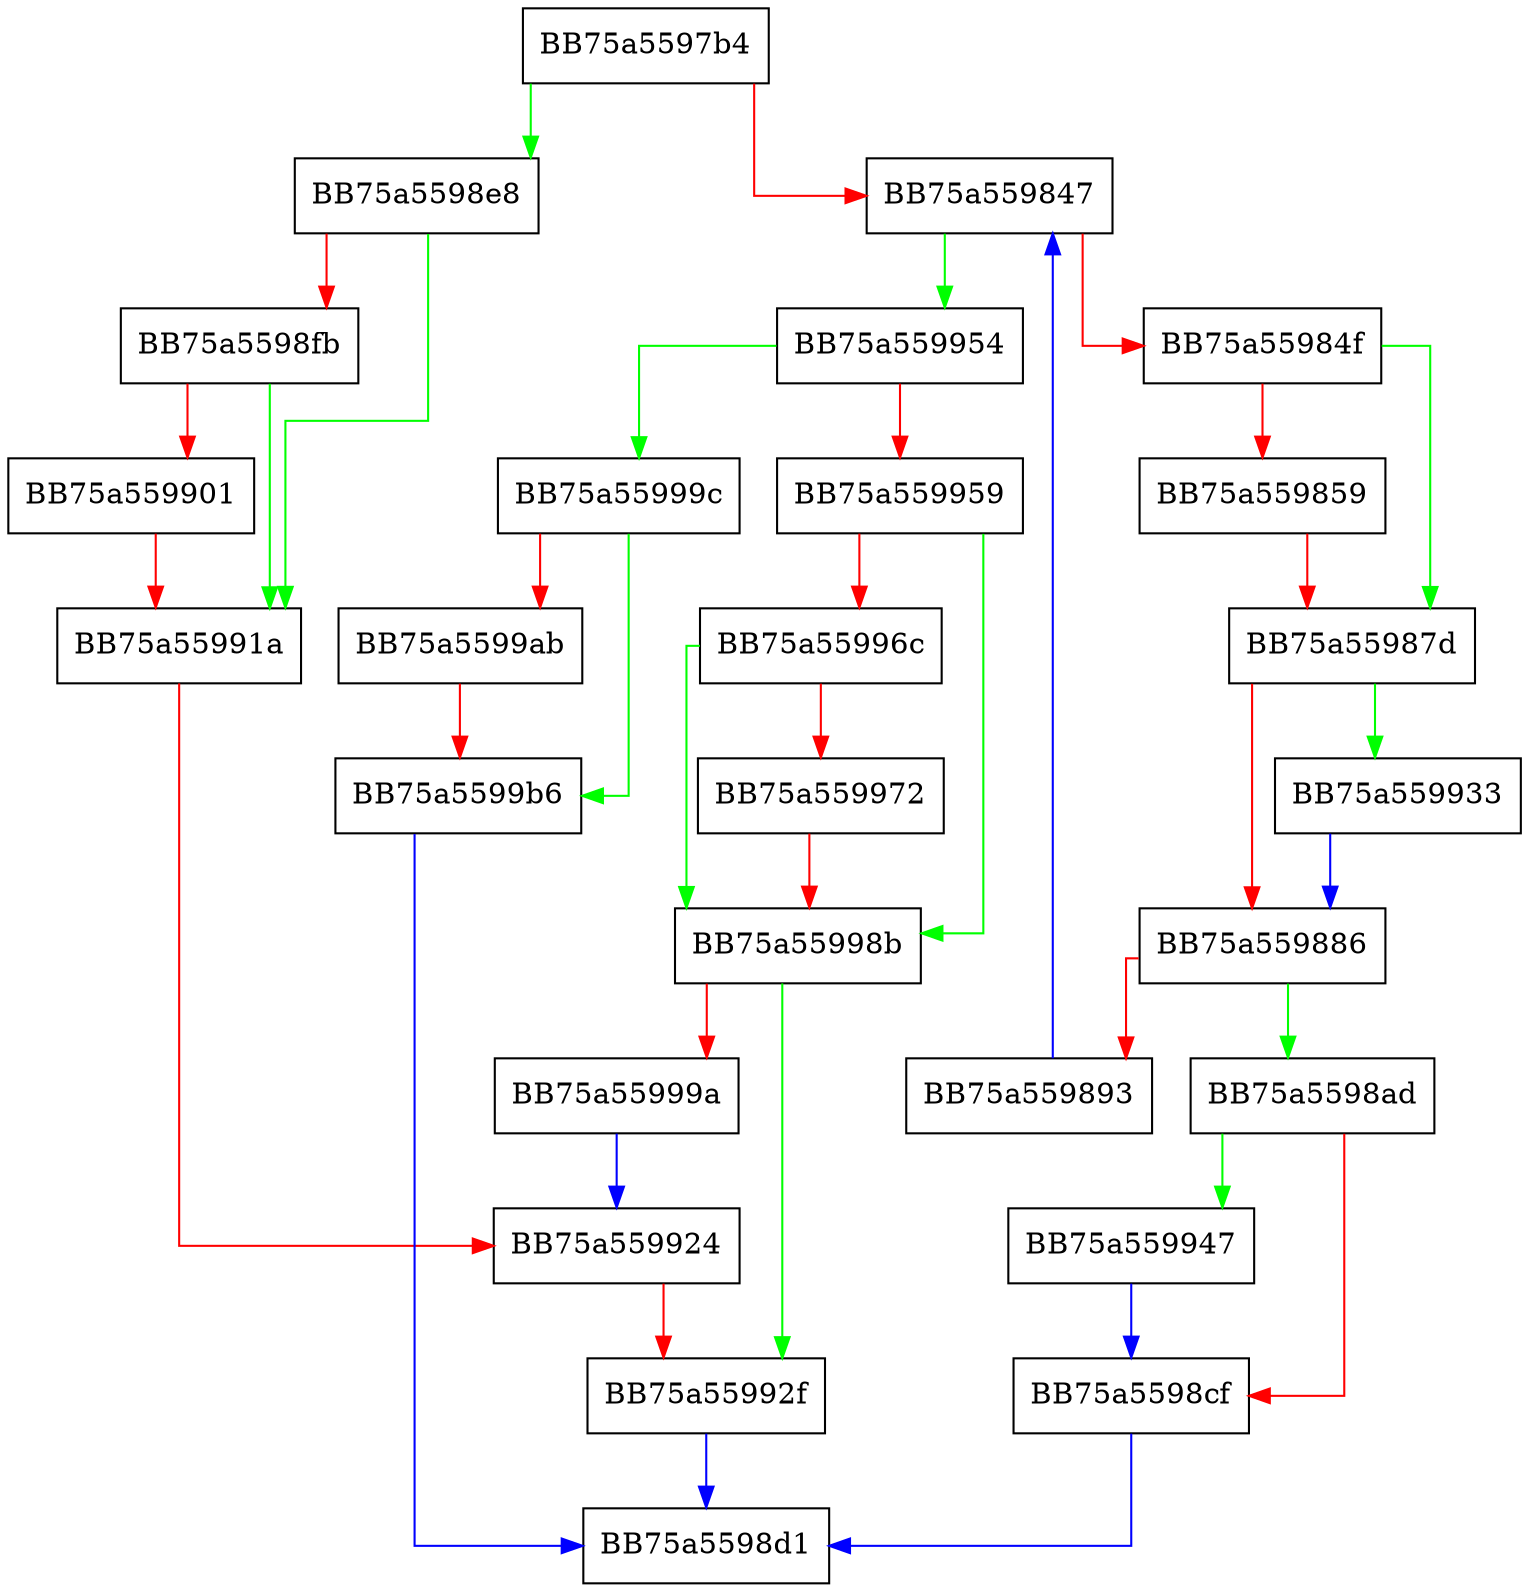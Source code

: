 digraph GetNormalFileMap {
  node [shape="box"];
  graph [splines=ortho];
  BB75a5597b4 -> BB75a5598e8 [color="green"];
  BB75a5597b4 -> BB75a559847 [color="red"];
  BB75a559847 -> BB75a559954 [color="green"];
  BB75a559847 -> BB75a55984f [color="red"];
  BB75a55984f -> BB75a55987d [color="green"];
  BB75a55984f -> BB75a559859 [color="red"];
  BB75a559859 -> BB75a55987d [color="red"];
  BB75a55987d -> BB75a559933 [color="green"];
  BB75a55987d -> BB75a559886 [color="red"];
  BB75a559886 -> BB75a5598ad [color="green"];
  BB75a559886 -> BB75a559893 [color="red"];
  BB75a559893 -> BB75a559847 [color="blue"];
  BB75a5598ad -> BB75a559947 [color="green"];
  BB75a5598ad -> BB75a5598cf [color="red"];
  BB75a5598cf -> BB75a5598d1 [color="blue"];
  BB75a5598e8 -> BB75a55991a [color="green"];
  BB75a5598e8 -> BB75a5598fb [color="red"];
  BB75a5598fb -> BB75a55991a [color="green"];
  BB75a5598fb -> BB75a559901 [color="red"];
  BB75a559901 -> BB75a55991a [color="red"];
  BB75a55991a -> BB75a559924 [color="red"];
  BB75a559924 -> BB75a55992f [color="red"];
  BB75a55992f -> BB75a5598d1 [color="blue"];
  BB75a559933 -> BB75a559886 [color="blue"];
  BB75a559947 -> BB75a5598cf [color="blue"];
  BB75a559954 -> BB75a55999c [color="green"];
  BB75a559954 -> BB75a559959 [color="red"];
  BB75a559959 -> BB75a55998b [color="green"];
  BB75a559959 -> BB75a55996c [color="red"];
  BB75a55996c -> BB75a55998b [color="green"];
  BB75a55996c -> BB75a559972 [color="red"];
  BB75a559972 -> BB75a55998b [color="red"];
  BB75a55998b -> BB75a55992f [color="green"];
  BB75a55998b -> BB75a55999a [color="red"];
  BB75a55999a -> BB75a559924 [color="blue"];
  BB75a55999c -> BB75a5599b6 [color="green"];
  BB75a55999c -> BB75a5599ab [color="red"];
  BB75a5599ab -> BB75a5599b6 [color="red"];
  BB75a5599b6 -> BB75a5598d1 [color="blue"];
}
